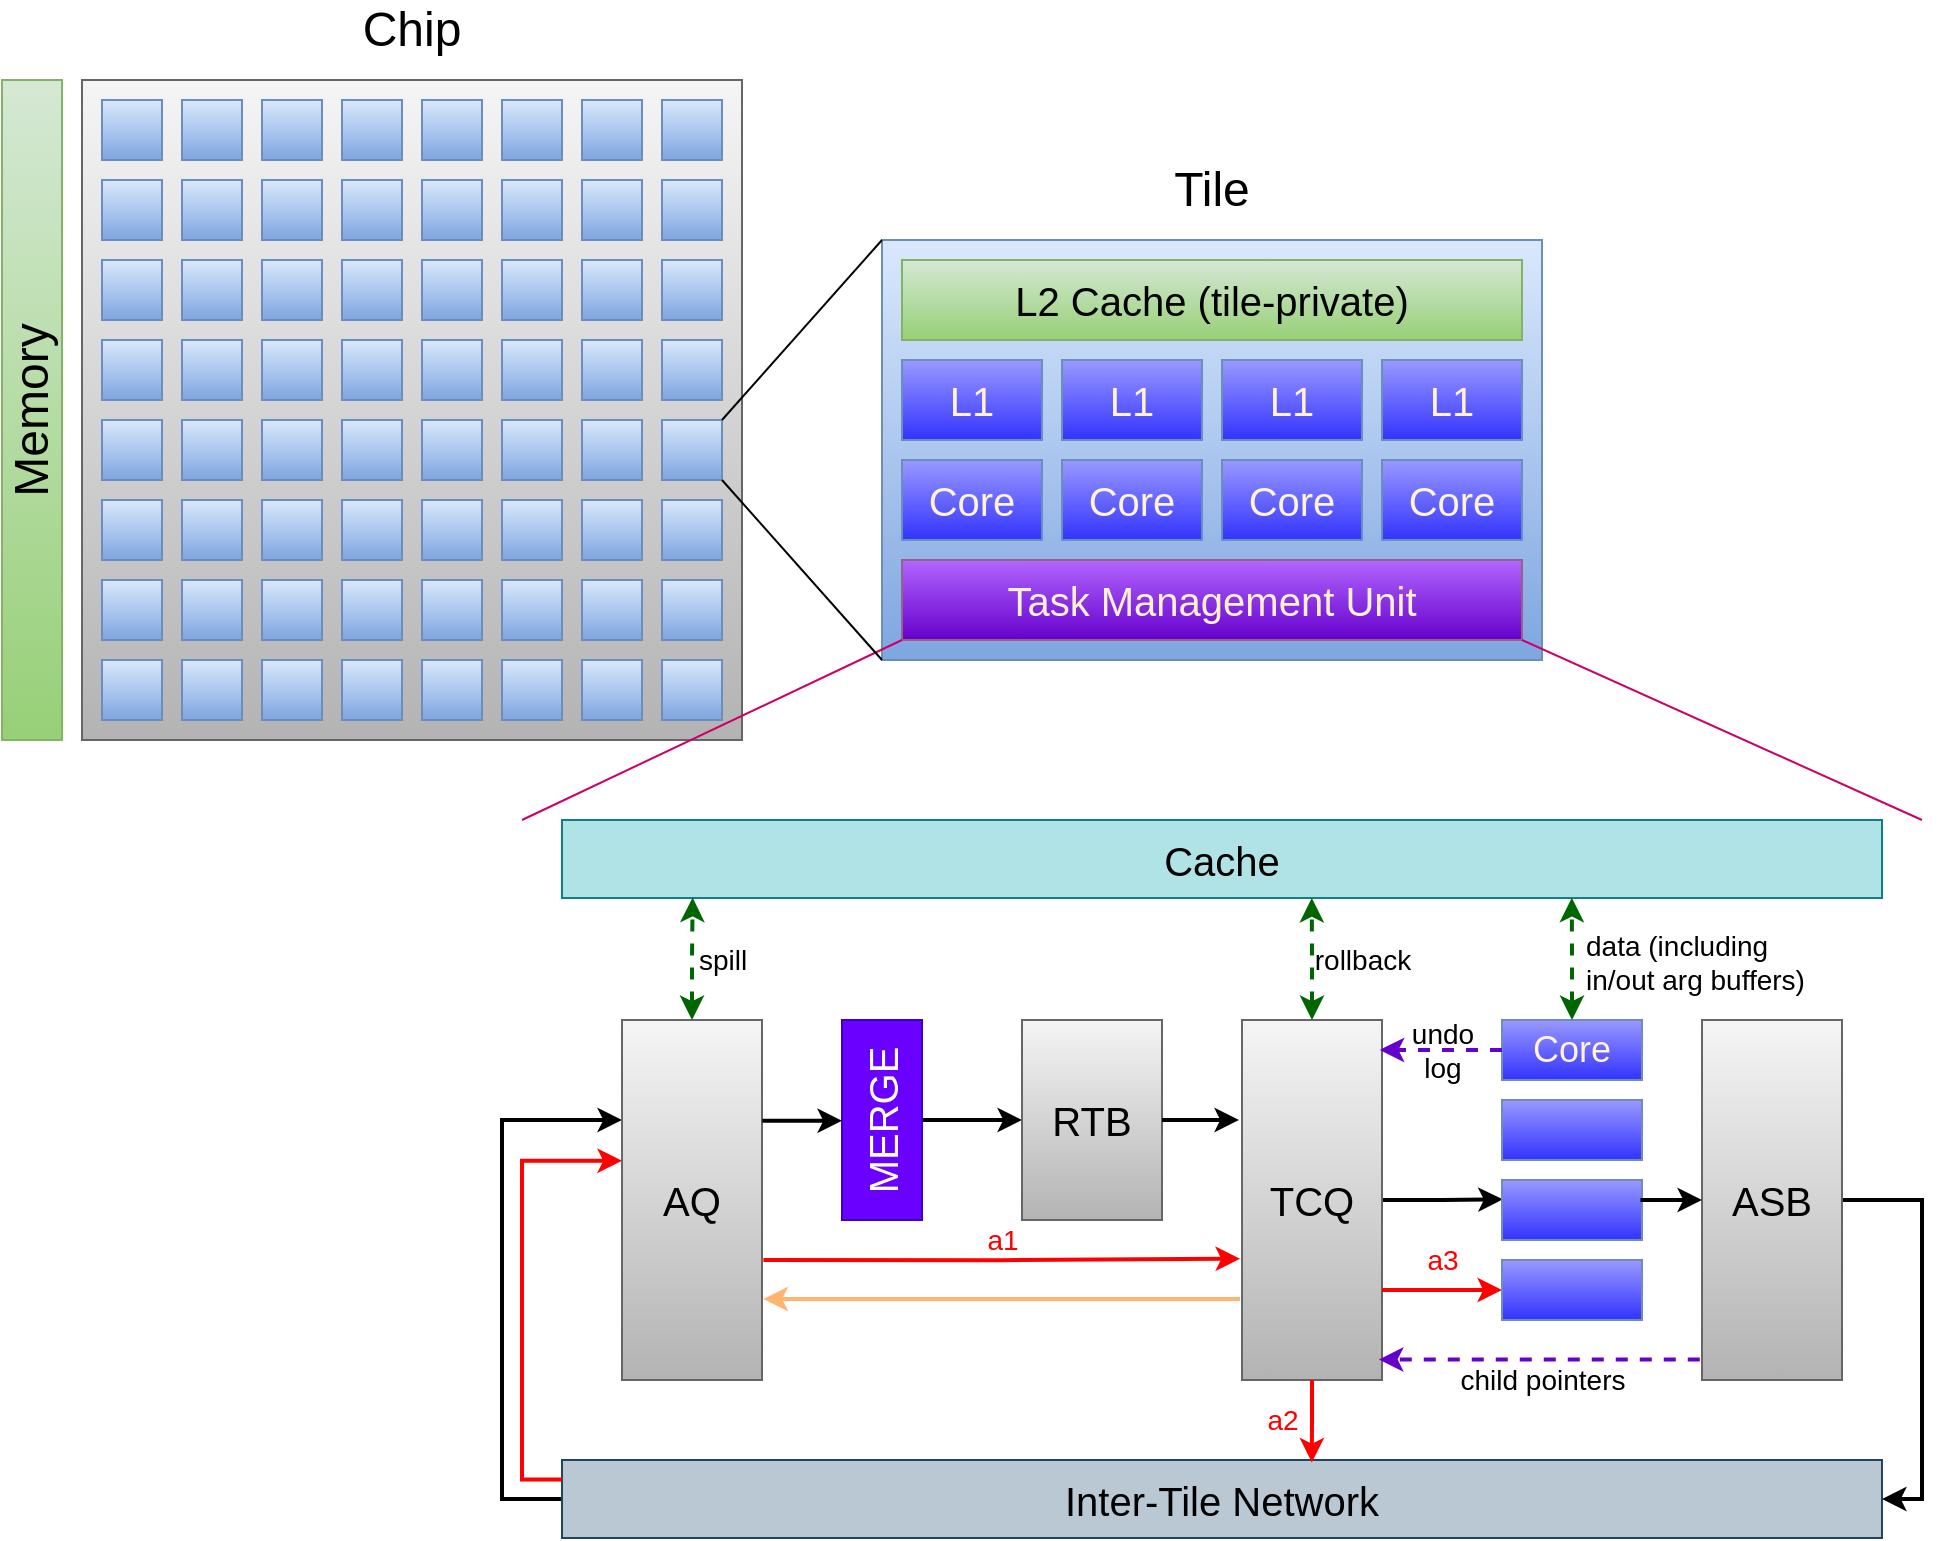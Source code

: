 <mxfile version="24.4.2" type="github">
  <diagram name="第 1 页" id="Oi9lxVLDmaP7N0kQnI4Y">
    <mxGraphModel dx="1687" dy="878" grid="1" gridSize="10" guides="1" tooltips="1" connect="1" arrows="1" fold="1" page="1" pageScale="1" pageWidth="1169" pageHeight="827" math="0" shadow="0">
      <root>
        <mxCell id="0" />
        <mxCell id="1" parent="0" />
        <mxCell id="IjY-W13LClzH-fU5Qxtz-118" value="" style="group" vertex="1" connectable="0" parent="1">
          <mxGeometry x="40" y="20" width="960" height="769" as="geometry" />
        </mxCell>
        <mxCell id="IjY-W13LClzH-fU5Qxtz-89" value="" style="group" vertex="1" connectable="0" parent="IjY-W13LClzH-fU5Qxtz-118">
          <mxGeometry x="250" y="410" width="710" height="359" as="geometry" />
        </mxCell>
        <mxCell id="IjY-W13LClzH-fU5Qxtz-90" value="&lt;span style=&quot;font-size: 20px;&quot;&gt;Cache&lt;/span&gt;" style="rounded=0;whiteSpace=wrap;html=1;fillColor=#b0e3e6;strokeColor=#0e8088;" vertex="1" parent="IjY-W13LClzH-fU5Qxtz-89">
          <mxGeometry x="30" width="660" height="39" as="geometry" />
        </mxCell>
        <mxCell id="IjY-W13LClzH-fU5Qxtz-91" style="edgeStyle=orthogonalEdgeStyle;rounded=0;orthogonalLoop=1;jettySize=auto;html=1;exitX=0;exitY=0.5;exitDx=0;exitDy=0;strokeWidth=2;entryX=0;entryY=0.278;entryDx=0;entryDy=0;entryPerimeter=0;" edge="1" parent="IjY-W13LClzH-fU5Qxtz-89" source="IjY-W13LClzH-fU5Qxtz-92" target="IjY-W13LClzH-fU5Qxtz-95">
          <mxGeometry relative="1" as="geometry">
            <mxPoint x="40" y="130" as="targetPoint" />
            <Array as="points">
              <mxPoint y="339" />
              <mxPoint y="150" />
            </Array>
          </mxGeometry>
        </mxCell>
        <mxCell id="IjY-W13LClzH-fU5Qxtz-92" value="&lt;span style=&quot;font-size: 20px;&quot;&gt;Inter-Tile Network&lt;/span&gt;" style="rounded=0;whiteSpace=wrap;html=1;fillColor=#bac8d3;strokeColor=#23445d;" vertex="1" parent="IjY-W13LClzH-fU5Qxtz-89">
          <mxGeometry x="30" y="320" width="660" height="39" as="geometry" />
        </mxCell>
        <mxCell id="IjY-W13LClzH-fU5Qxtz-93" style="edgeStyle=orthogonalEdgeStyle;rounded=0;orthogonalLoop=1;jettySize=auto;html=1;exitX=1;exitY=0.5;exitDx=0;exitDy=0;entryX=0;entryY=0.5;entryDx=0;entryDy=0;strokeWidth=2;" edge="1" parent="IjY-W13LClzH-fU5Qxtz-89" source="IjY-W13LClzH-fU5Qxtz-94" target="IjY-W13LClzH-fU5Qxtz-96">
          <mxGeometry relative="1" as="geometry" />
        </mxCell>
        <mxCell id="IjY-W13LClzH-fU5Qxtz-94" value="MERGE" style="rounded=0;whiteSpace=wrap;html=1;horizontal=0;fontSize=20;fillColor=#6a00ff;strokeColor=#3700CC;fontColor=#ffffff;" vertex="1" parent="IjY-W13LClzH-fU5Qxtz-89">
          <mxGeometry x="170" y="100" width="40" height="100" as="geometry" />
        </mxCell>
        <mxCell id="IjY-W13LClzH-fU5Qxtz-95" value="AQ" style="rounded=0;whiteSpace=wrap;html=1;horizontal=1;fontSize=20;fillColor=#f5f5f5;strokeColor=#666666;gradientColor=#b3b3b3;fontStyle=0" vertex="1" parent="IjY-W13LClzH-fU5Qxtz-89">
          <mxGeometry x="60" y="100" width="70" height="180" as="geometry" />
        </mxCell>
        <mxCell id="IjY-W13LClzH-fU5Qxtz-96" value="RTB" style="rounded=0;whiteSpace=wrap;html=1;horizontal=1;fontSize=20;fillColor=#f5f5f5;strokeColor=#666666;gradientColor=#b3b3b3;fontStyle=0" vertex="1" parent="IjY-W13LClzH-fU5Qxtz-89">
          <mxGeometry x="260" y="100" width="70" height="100" as="geometry" />
        </mxCell>
        <mxCell id="IjY-W13LClzH-fU5Qxtz-97" style="edgeStyle=orthogonalEdgeStyle;rounded=0;orthogonalLoop=1;jettySize=auto;html=1;exitX=1;exitY=0.5;exitDx=0;exitDy=0;entryX=0.005;entryY=0.322;entryDx=0;entryDy=0;entryPerimeter=0;strokeWidth=2;" edge="1" parent="IjY-W13LClzH-fU5Qxtz-89" source="IjY-W13LClzH-fU5Qxtz-98" target="IjY-W13LClzH-fU5Qxtz-103">
          <mxGeometry relative="1" as="geometry">
            <mxPoint x="490" y="190" as="targetPoint" />
          </mxGeometry>
        </mxCell>
        <mxCell id="IjY-W13LClzH-fU5Qxtz-98" value="TCQ" style="rounded=0;whiteSpace=wrap;html=1;horizontal=1;fontSize=20;fillColor=#f5f5f5;strokeColor=#666666;gradientColor=#b3b3b3;fontStyle=0" vertex="1" parent="IjY-W13LClzH-fU5Qxtz-89">
          <mxGeometry x="370" y="100" width="70" height="180" as="geometry" />
        </mxCell>
        <mxCell id="IjY-W13LClzH-fU5Qxtz-99" style="edgeStyle=orthogonalEdgeStyle;rounded=0;orthogonalLoop=1;jettySize=auto;html=1;exitX=1;exitY=0.5;exitDx=0;exitDy=0;entryX=1;entryY=0.5;entryDx=0;entryDy=0;strokeWidth=2;" edge="1" parent="IjY-W13LClzH-fU5Qxtz-89" source="IjY-W13LClzH-fU5Qxtz-100" target="IjY-W13LClzH-fU5Qxtz-92">
          <mxGeometry relative="1" as="geometry">
            <mxPoint x="720" y="350" as="targetPoint" />
            <Array as="points">
              <mxPoint x="710" y="190" />
              <mxPoint x="710" y="339" />
            </Array>
          </mxGeometry>
        </mxCell>
        <mxCell id="IjY-W13LClzH-fU5Qxtz-100" value="ASB" style="rounded=0;whiteSpace=wrap;html=1;horizontal=1;fontSize=20;fillColor=#f5f5f5;strokeColor=#666666;gradientColor=#b3b3b3;fontStyle=0" vertex="1" parent="IjY-W13LClzH-fU5Qxtz-89">
          <mxGeometry x="600" y="100" width="70" height="180" as="geometry" />
        </mxCell>
        <mxCell id="IjY-W13LClzH-fU5Qxtz-101" value="Core" style="rounded=0;whiteSpace=wrap;html=1;fillColor=#9999FF;gradientColor=#3333FF;strokeColor=#6c8ebf;fontSize=18;fontColor=#FFF2CC;" vertex="1" parent="IjY-W13LClzH-fU5Qxtz-89">
          <mxGeometry x="500" y="100" width="70" height="30" as="geometry" />
        </mxCell>
        <mxCell id="IjY-W13LClzH-fU5Qxtz-102" value="" style="rounded=0;whiteSpace=wrap;html=1;fillColor=#9999FF;gradientColor=#3333FF;strokeColor=#6c8ebf;fontSize=18;fontColor=#FFF2CC;" vertex="1" parent="IjY-W13LClzH-fU5Qxtz-89">
          <mxGeometry x="500" y="140" width="70" height="30" as="geometry" />
        </mxCell>
        <mxCell id="IjY-W13LClzH-fU5Qxtz-103" value="" style="rounded=0;whiteSpace=wrap;html=1;fillColor=#9999FF;gradientColor=#3333FF;strokeColor=#6c8ebf;fontSize=18;fontColor=#FFF2CC;" vertex="1" parent="IjY-W13LClzH-fU5Qxtz-89">
          <mxGeometry x="500" y="180" width="70" height="30" as="geometry" />
        </mxCell>
        <mxCell id="IjY-W13LClzH-fU5Qxtz-104" value="a3" style="edgeStyle=orthogonalEdgeStyle;rounded=0;orthogonalLoop=1;jettySize=auto;html=1;exitX=0;exitY=0.5;exitDx=0;exitDy=0;entryX=1;entryY=0.75;entryDx=0;entryDy=0;startArrow=classic;startFill=1;endArrow=none;endFill=0;strokeWidth=2;strokeColor=#FF0000;fontColor=#FF0000;fontSize=14;" edge="1" parent="IjY-W13LClzH-fU5Qxtz-89" source="IjY-W13LClzH-fU5Qxtz-105" target="IjY-W13LClzH-fU5Qxtz-98">
          <mxGeometry y="-15" relative="1" as="geometry">
            <mxPoint as="offset" />
          </mxGeometry>
        </mxCell>
        <mxCell id="IjY-W13LClzH-fU5Qxtz-105" value="" style="rounded=0;whiteSpace=wrap;html=1;fillColor=#9999FF;gradientColor=#3333FF;strokeColor=#6c8ebf;fontSize=18;fontColor=#FFF2CC;" vertex="1" parent="IjY-W13LClzH-fU5Qxtz-89">
          <mxGeometry x="500" y="220" width="70" height="30" as="geometry" />
        </mxCell>
        <mxCell id="IjY-W13LClzH-fU5Qxtz-106" value="a2" style="edgeStyle=orthogonalEdgeStyle;rounded=0;orthogonalLoop=1;jettySize=auto;html=1;exitX=0.5;exitY=1;exitDx=0;exitDy=0;entryX=0.568;entryY=0.031;entryDx=0;entryDy=0;entryPerimeter=0;strokeWidth=2;strokeColor=#FF0000;fontSize=14;fontColor=#FF0000;" edge="1" parent="IjY-W13LClzH-fU5Qxtz-89" source="IjY-W13LClzH-fU5Qxtz-98" target="IjY-W13LClzH-fU5Qxtz-92">
          <mxGeometry x="-0.027" y="-15" relative="1" as="geometry">
            <mxPoint as="offset" />
          </mxGeometry>
        </mxCell>
        <mxCell id="IjY-W13LClzH-fU5Qxtz-107" value="a1" style="edgeStyle=orthogonalEdgeStyle;rounded=0;orthogonalLoop=1;jettySize=auto;html=1;exitX=1.01;exitY=0.667;exitDx=0;exitDy=0;entryX=-0.014;entryY=0.663;entryDx=0;entryDy=0;entryPerimeter=0;exitPerimeter=0;strokeWidth=2;strokeColor=#FF0000;fontSize=14;fontColor=#FF0000;" edge="1" parent="IjY-W13LClzH-fU5Qxtz-89" source="IjY-W13LClzH-fU5Qxtz-95" target="IjY-W13LClzH-fU5Qxtz-98">
          <mxGeometry x="0.004" y="9" relative="1" as="geometry">
            <mxPoint as="offset" />
          </mxGeometry>
        </mxCell>
        <mxCell id="IjY-W13LClzH-fU5Qxtz-108" style="edgeStyle=orthogonalEdgeStyle;rounded=0;orthogonalLoop=1;jettySize=auto;html=1;exitX=-0.014;exitY=0.775;exitDx=0;exitDy=0;exitPerimeter=0;entryX=1.01;entryY=0.775;entryDx=0;entryDy=0;entryPerimeter=0;strokeWidth=2;strokeColor=#FFB570;" edge="1" parent="IjY-W13LClzH-fU5Qxtz-89" source="IjY-W13LClzH-fU5Qxtz-98" target="IjY-W13LClzH-fU5Qxtz-95">
          <mxGeometry relative="1" as="geometry">
            <mxPoint x="141" y="230" as="sourcePoint" />
            <mxPoint x="200" y="280" as="targetPoint" />
          </mxGeometry>
        </mxCell>
        <mxCell id="IjY-W13LClzH-fU5Qxtz-109" style="edgeStyle=orthogonalEdgeStyle;rounded=0;orthogonalLoop=1;jettySize=auto;html=1;exitX=1.002;exitY=0.28;exitDx=0;exitDy=0;strokeWidth=2;exitPerimeter=0;entryX=0;entryY=0.5;entryDx=0;entryDy=0;" edge="1" parent="IjY-W13LClzH-fU5Qxtz-89" source="IjY-W13LClzH-fU5Qxtz-95" target="IjY-W13LClzH-fU5Qxtz-94">
          <mxGeometry relative="1" as="geometry">
            <mxPoint x="170" y="145" as="targetPoint" />
          </mxGeometry>
        </mxCell>
        <mxCell id="IjY-W13LClzH-fU5Qxtz-110" style="edgeStyle=orthogonalEdgeStyle;rounded=0;orthogonalLoop=1;jettySize=auto;html=1;exitX=1;exitY=0.5;exitDx=0;exitDy=0;entryX=-0.022;entryY=0.274;entryDx=0;entryDy=0;entryPerimeter=0;strokeWidth=2;" edge="1" parent="IjY-W13LClzH-fU5Qxtz-89" source="IjY-W13LClzH-fU5Qxtz-96" target="IjY-W13LClzH-fU5Qxtz-98">
          <mxGeometry relative="1" as="geometry" />
        </mxCell>
        <mxCell id="IjY-W13LClzH-fU5Qxtz-111" style="edgeStyle=orthogonalEdgeStyle;rounded=0;orthogonalLoop=1;jettySize=auto;html=1;exitX=0;exitY=0.5;exitDx=0;exitDy=0;entryX=0.989;entryY=0.341;entryDx=0;entryDy=0;entryPerimeter=0;startArrow=classic;startFill=1;endArrow=none;endFill=0;strokeWidth=2;" edge="1" parent="IjY-W13LClzH-fU5Qxtz-89" source="IjY-W13LClzH-fU5Qxtz-100" target="IjY-W13LClzH-fU5Qxtz-103">
          <mxGeometry relative="1" as="geometry" />
        </mxCell>
        <mxCell id="IjY-W13LClzH-fU5Qxtz-112" value="undo&lt;div style=&quot;font-size: 14px;&quot;&gt;log&lt;/div&gt;" style="edgeStyle=orthogonalEdgeStyle;rounded=0;orthogonalLoop=1;jettySize=auto;html=1;exitX=0;exitY=0.5;exitDx=0;exitDy=0;entryX=0.984;entryY=0.083;entryDx=0;entryDy=0;entryPerimeter=0;strokeWidth=2;strokeColor=#6600CC;dashed=1;labelBackgroundColor=none;fontSize=14;" edge="1" parent="IjY-W13LClzH-fU5Qxtz-89" source="IjY-W13LClzH-fU5Qxtz-101" target="IjY-W13LClzH-fU5Qxtz-98">
          <mxGeometry x="-0.021" relative="1" as="geometry">
            <mxPoint as="offset" />
          </mxGeometry>
        </mxCell>
        <mxCell id="IjY-W13LClzH-fU5Qxtz-113" value="child pointers" style="edgeStyle=orthogonalEdgeStyle;rounded=0;orthogonalLoop=1;jettySize=auto;html=1;exitX=-0.016;exitY=0.943;exitDx=0;exitDy=0;strokeWidth=2;strokeColor=#6600CC;dashed=1;exitPerimeter=0;entryX=0.978;entryY=0.943;entryDx=0;entryDy=0;entryPerimeter=0;fontSize=14;" edge="1" parent="IjY-W13LClzH-fU5Qxtz-89" source="IjY-W13LClzH-fU5Qxtz-100" target="IjY-W13LClzH-fU5Qxtz-98">
          <mxGeometry x="-0.017" y="10" relative="1" as="geometry">
            <mxPoint x="510" y="125" as="sourcePoint" />
            <mxPoint x="440" y="270" as="targetPoint" />
            <mxPoint as="offset" />
          </mxGeometry>
        </mxCell>
        <mxCell id="IjY-W13LClzH-fU5Qxtz-114" value="data (including&lt;div style=&quot;font-size: 14px;&quot;&gt;in/out arg buffers)&lt;/div&gt;" style="edgeStyle=orthogonalEdgeStyle;rounded=0;orthogonalLoop=1;jettySize=auto;html=1;exitX=0.5;exitY=0;exitDx=0;exitDy=0;entryX=0.765;entryY=0.997;entryDx=0;entryDy=0;entryPerimeter=0;startArrow=classic;startFill=1;strokeWidth=2;dashed=1;strokeColor=#006600;align=left;fontSize=14;" edge="1" parent="IjY-W13LClzH-fU5Qxtz-89" source="IjY-W13LClzH-fU5Qxtz-101" target="IjY-W13LClzH-fU5Qxtz-90">
          <mxGeometry x="-0.028" y="-5" relative="1" as="geometry">
            <Array as="points">
              <mxPoint x="535" y="70" />
              <mxPoint x="535" y="70" />
            </Array>
            <mxPoint as="offset" />
          </mxGeometry>
        </mxCell>
        <mxCell id="IjY-W13LClzH-fU5Qxtz-115" style="edgeStyle=orthogonalEdgeStyle;rounded=0;orthogonalLoop=1;jettySize=auto;html=1;exitX=0;exitY=0.25;exitDx=0;exitDy=0;strokeWidth=2;entryX=0;entryY=0.391;entryDx=0;entryDy=0;entryPerimeter=0;strokeColor=#FF0000;" edge="1" parent="IjY-W13LClzH-fU5Qxtz-89" source="IjY-W13LClzH-fU5Qxtz-92" target="IjY-W13LClzH-fU5Qxtz-95">
          <mxGeometry relative="1" as="geometry">
            <mxPoint x="40" y="350" as="sourcePoint" />
            <mxPoint x="70" y="140" as="targetPoint" />
          </mxGeometry>
        </mxCell>
        <mxCell id="IjY-W13LClzH-fU5Qxtz-116" value="spill" style="edgeStyle=orthogonalEdgeStyle;rounded=0;orthogonalLoop=1;jettySize=auto;html=1;exitX=0.5;exitY=0;exitDx=0;exitDy=0;entryX=0.099;entryY=0.995;entryDx=0;entryDy=0;entryPerimeter=0;startArrow=classic;startFill=1;strokeWidth=2;dashed=1;strokeColor=#006600;fontSize=14;" edge="1" parent="IjY-W13LClzH-fU5Qxtz-89" source="IjY-W13LClzH-fU5Qxtz-95" target="IjY-W13LClzH-fU5Qxtz-90">
          <mxGeometry x="0.002" y="-15" relative="1" as="geometry">
            <mxPoint y="1" as="offset" />
          </mxGeometry>
        </mxCell>
        <mxCell id="IjY-W13LClzH-fU5Qxtz-117" value="rollback" style="edgeStyle=orthogonalEdgeStyle;rounded=0;orthogonalLoop=1;jettySize=auto;html=1;exitX=0.5;exitY=0;exitDx=0;exitDy=0;entryX=0.568;entryY=1;entryDx=0;entryDy=0;entryPerimeter=0;startArrow=classic;startFill=1;strokeWidth=2;dashed=1;strokeColor=#006600;fontSize=14;" edge="1" parent="IjY-W13LClzH-fU5Qxtz-89" source="IjY-W13LClzH-fU5Qxtz-98" target="IjY-W13LClzH-fU5Qxtz-90">
          <mxGeometry x="-0.016" y="-25" relative="1" as="geometry">
            <Array as="points">
              <mxPoint x="405" y="70" />
              <mxPoint x="405" y="70" />
            </Array>
            <mxPoint as="offset" />
          </mxGeometry>
        </mxCell>
        <mxCell id="IjY-W13LClzH-fU5Qxtz-6" value="" style="group" vertex="1" connectable="0" parent="IjY-W13LClzH-fU5Qxtz-118">
          <mxGeometry width="370" height="370" as="geometry" />
        </mxCell>
        <mxCell id="IjY-W13LClzH-fU5Qxtz-7" value="" style="rounded=0;whiteSpace=wrap;html=1;fillColor=#f5f5f5;strokeColor=#666666;gradientColor=#b3b3b3;" vertex="1" parent="IjY-W13LClzH-fU5Qxtz-6">
          <mxGeometry x="40" y="40" width="330" height="330" as="geometry" />
        </mxCell>
        <mxCell id="IjY-W13LClzH-fU5Qxtz-8" value="" style="rounded=0;whiteSpace=wrap;html=1;fillColor=#dae8fc;gradientColor=#7ea6e0;strokeColor=#6c8ebf;" vertex="1" parent="IjY-W13LClzH-fU5Qxtz-6">
          <mxGeometry x="50" y="50" width="30" height="30" as="geometry" />
        </mxCell>
        <mxCell id="IjY-W13LClzH-fU5Qxtz-9" value="" style="rounded=0;whiteSpace=wrap;html=1;fillColor=#dae8fc;gradientColor=#7ea6e0;strokeColor=#6c8ebf;" vertex="1" parent="IjY-W13LClzH-fU5Qxtz-6">
          <mxGeometry x="90" y="50" width="30" height="30" as="geometry" />
        </mxCell>
        <mxCell id="IjY-W13LClzH-fU5Qxtz-10" value="" style="rounded=0;whiteSpace=wrap;html=1;fillColor=#dae8fc;gradientColor=#7ea6e0;strokeColor=#6c8ebf;" vertex="1" parent="IjY-W13LClzH-fU5Qxtz-6">
          <mxGeometry x="130" y="50" width="30" height="30" as="geometry" />
        </mxCell>
        <mxCell id="IjY-W13LClzH-fU5Qxtz-11" value="" style="rounded=0;whiteSpace=wrap;html=1;fillColor=#dae8fc;gradientColor=#7ea6e0;strokeColor=#6c8ebf;" vertex="1" parent="IjY-W13LClzH-fU5Qxtz-6">
          <mxGeometry x="170" y="50" width="30" height="30" as="geometry" />
        </mxCell>
        <mxCell id="IjY-W13LClzH-fU5Qxtz-12" value="" style="rounded=0;whiteSpace=wrap;html=1;fillColor=#dae8fc;gradientColor=#7ea6e0;strokeColor=#6c8ebf;" vertex="1" parent="IjY-W13LClzH-fU5Qxtz-6">
          <mxGeometry x="210" y="50" width="30" height="30" as="geometry" />
        </mxCell>
        <mxCell id="IjY-W13LClzH-fU5Qxtz-13" value="" style="rounded=0;whiteSpace=wrap;html=1;fillColor=#dae8fc;gradientColor=#7ea6e0;strokeColor=#6c8ebf;" vertex="1" parent="IjY-W13LClzH-fU5Qxtz-6">
          <mxGeometry x="250" y="50" width="30" height="30" as="geometry" />
        </mxCell>
        <mxCell id="IjY-W13LClzH-fU5Qxtz-14" value="" style="rounded=0;whiteSpace=wrap;html=1;fillColor=#dae8fc;gradientColor=#7ea6e0;strokeColor=#6c8ebf;" vertex="1" parent="IjY-W13LClzH-fU5Qxtz-6">
          <mxGeometry x="290" y="50" width="30" height="30" as="geometry" />
        </mxCell>
        <mxCell id="IjY-W13LClzH-fU5Qxtz-15" value="" style="rounded=0;whiteSpace=wrap;html=1;fillColor=#dae8fc;gradientColor=#7ea6e0;strokeColor=#6c8ebf;" vertex="1" parent="IjY-W13LClzH-fU5Qxtz-6">
          <mxGeometry x="330" y="50" width="30" height="30" as="geometry" />
        </mxCell>
        <mxCell id="IjY-W13LClzH-fU5Qxtz-16" value="" style="rounded=0;whiteSpace=wrap;html=1;fillColor=#dae8fc;gradientColor=#7ea6e0;strokeColor=#6c8ebf;" vertex="1" parent="IjY-W13LClzH-fU5Qxtz-6">
          <mxGeometry x="50" y="90" width="30" height="30" as="geometry" />
        </mxCell>
        <mxCell id="IjY-W13LClzH-fU5Qxtz-17" value="" style="rounded=0;whiteSpace=wrap;html=1;fillColor=#dae8fc;gradientColor=#7ea6e0;strokeColor=#6c8ebf;" vertex="1" parent="IjY-W13LClzH-fU5Qxtz-6">
          <mxGeometry x="90" y="90" width="30" height="30" as="geometry" />
        </mxCell>
        <mxCell id="IjY-W13LClzH-fU5Qxtz-18" value="" style="rounded=0;whiteSpace=wrap;html=1;fillColor=#dae8fc;gradientColor=#7ea6e0;strokeColor=#6c8ebf;" vertex="1" parent="IjY-W13LClzH-fU5Qxtz-6">
          <mxGeometry x="130" y="90" width="30" height="30" as="geometry" />
        </mxCell>
        <mxCell id="IjY-W13LClzH-fU5Qxtz-19" value="" style="rounded=0;whiteSpace=wrap;html=1;fillColor=#dae8fc;gradientColor=#7ea6e0;strokeColor=#6c8ebf;" vertex="1" parent="IjY-W13LClzH-fU5Qxtz-6">
          <mxGeometry x="170" y="90" width="30" height="30" as="geometry" />
        </mxCell>
        <mxCell id="IjY-W13LClzH-fU5Qxtz-20" value="" style="rounded=0;whiteSpace=wrap;html=1;fillColor=#dae8fc;gradientColor=#7ea6e0;strokeColor=#6c8ebf;" vertex="1" parent="IjY-W13LClzH-fU5Qxtz-6">
          <mxGeometry x="210" y="90" width="30" height="30" as="geometry" />
        </mxCell>
        <mxCell id="IjY-W13LClzH-fU5Qxtz-21" value="" style="rounded=0;whiteSpace=wrap;html=1;fillColor=#dae8fc;gradientColor=#7ea6e0;strokeColor=#6c8ebf;" vertex="1" parent="IjY-W13LClzH-fU5Qxtz-6">
          <mxGeometry x="250" y="90" width="30" height="30" as="geometry" />
        </mxCell>
        <mxCell id="IjY-W13LClzH-fU5Qxtz-22" value="" style="rounded=0;whiteSpace=wrap;html=1;fillColor=#dae8fc;gradientColor=#7ea6e0;strokeColor=#6c8ebf;" vertex="1" parent="IjY-W13LClzH-fU5Qxtz-6">
          <mxGeometry x="290" y="90" width="30" height="30" as="geometry" />
        </mxCell>
        <mxCell id="IjY-W13LClzH-fU5Qxtz-23" value="" style="rounded=0;whiteSpace=wrap;html=1;fillColor=#dae8fc;gradientColor=#7ea6e0;strokeColor=#6c8ebf;" vertex="1" parent="IjY-W13LClzH-fU5Qxtz-6">
          <mxGeometry x="330" y="90" width="30" height="30" as="geometry" />
        </mxCell>
        <mxCell id="IjY-W13LClzH-fU5Qxtz-24" value="" style="rounded=0;whiteSpace=wrap;html=1;fillColor=#dae8fc;gradientColor=#7ea6e0;strokeColor=#6c8ebf;" vertex="1" parent="IjY-W13LClzH-fU5Qxtz-6">
          <mxGeometry x="50" y="130" width="30" height="30" as="geometry" />
        </mxCell>
        <mxCell id="IjY-W13LClzH-fU5Qxtz-25" value="" style="rounded=0;whiteSpace=wrap;html=1;fillColor=#dae8fc;gradientColor=#7ea6e0;strokeColor=#6c8ebf;" vertex="1" parent="IjY-W13LClzH-fU5Qxtz-6">
          <mxGeometry x="90" y="130" width="30" height="30" as="geometry" />
        </mxCell>
        <mxCell id="IjY-W13LClzH-fU5Qxtz-26" value="" style="rounded=0;whiteSpace=wrap;html=1;fillColor=#dae8fc;gradientColor=#7ea6e0;strokeColor=#6c8ebf;" vertex="1" parent="IjY-W13LClzH-fU5Qxtz-6">
          <mxGeometry x="130" y="130" width="30" height="30" as="geometry" />
        </mxCell>
        <mxCell id="IjY-W13LClzH-fU5Qxtz-27" value="" style="rounded=0;whiteSpace=wrap;html=1;fillColor=#dae8fc;gradientColor=#7ea6e0;strokeColor=#6c8ebf;" vertex="1" parent="IjY-W13LClzH-fU5Qxtz-6">
          <mxGeometry x="170" y="130" width="30" height="30" as="geometry" />
        </mxCell>
        <mxCell id="IjY-W13LClzH-fU5Qxtz-28" value="" style="rounded=0;whiteSpace=wrap;html=1;fillColor=#dae8fc;gradientColor=#7ea6e0;strokeColor=#6c8ebf;" vertex="1" parent="IjY-W13LClzH-fU5Qxtz-6">
          <mxGeometry x="210" y="130" width="30" height="30" as="geometry" />
        </mxCell>
        <mxCell id="IjY-W13LClzH-fU5Qxtz-29" value="" style="rounded=0;whiteSpace=wrap;html=1;fillColor=#dae8fc;gradientColor=#7ea6e0;strokeColor=#6c8ebf;" vertex="1" parent="IjY-W13LClzH-fU5Qxtz-6">
          <mxGeometry x="250" y="130" width="30" height="30" as="geometry" />
        </mxCell>
        <mxCell id="IjY-W13LClzH-fU5Qxtz-30" value="" style="rounded=0;whiteSpace=wrap;html=1;fillColor=#dae8fc;gradientColor=#7ea6e0;strokeColor=#6c8ebf;" vertex="1" parent="IjY-W13LClzH-fU5Qxtz-6">
          <mxGeometry x="290" y="130" width="30" height="30" as="geometry" />
        </mxCell>
        <mxCell id="IjY-W13LClzH-fU5Qxtz-31" value="" style="rounded=0;whiteSpace=wrap;html=1;fillColor=#dae8fc;gradientColor=#7ea6e0;strokeColor=#6c8ebf;" vertex="1" parent="IjY-W13LClzH-fU5Qxtz-6">
          <mxGeometry x="330" y="130" width="30" height="30" as="geometry" />
        </mxCell>
        <mxCell id="IjY-W13LClzH-fU5Qxtz-32" value="" style="rounded=0;whiteSpace=wrap;html=1;fillColor=#dae8fc;gradientColor=#7ea6e0;strokeColor=#6c8ebf;" vertex="1" parent="IjY-W13LClzH-fU5Qxtz-6">
          <mxGeometry x="50" y="170" width="30" height="30" as="geometry" />
        </mxCell>
        <mxCell id="IjY-W13LClzH-fU5Qxtz-33" value="" style="rounded=0;whiteSpace=wrap;html=1;fillColor=#dae8fc;gradientColor=#7ea6e0;strokeColor=#6c8ebf;" vertex="1" parent="IjY-W13LClzH-fU5Qxtz-6">
          <mxGeometry x="90" y="170" width="30" height="30" as="geometry" />
        </mxCell>
        <mxCell id="IjY-W13LClzH-fU5Qxtz-34" value="" style="rounded=0;whiteSpace=wrap;html=1;fillColor=#dae8fc;gradientColor=#7ea6e0;strokeColor=#6c8ebf;" vertex="1" parent="IjY-W13LClzH-fU5Qxtz-6">
          <mxGeometry x="130" y="170" width="30" height="30" as="geometry" />
        </mxCell>
        <mxCell id="IjY-W13LClzH-fU5Qxtz-35" value="" style="rounded=0;whiteSpace=wrap;html=1;fillColor=#dae8fc;gradientColor=#7ea6e0;strokeColor=#6c8ebf;" vertex="1" parent="IjY-W13LClzH-fU5Qxtz-6">
          <mxGeometry x="170" y="170" width="30" height="30" as="geometry" />
        </mxCell>
        <mxCell id="IjY-W13LClzH-fU5Qxtz-36" value="" style="rounded=0;whiteSpace=wrap;html=1;fillColor=#dae8fc;gradientColor=#7ea6e0;strokeColor=#6c8ebf;" vertex="1" parent="IjY-W13LClzH-fU5Qxtz-6">
          <mxGeometry x="210" y="170" width="30" height="30" as="geometry" />
        </mxCell>
        <mxCell id="IjY-W13LClzH-fU5Qxtz-37" value="" style="rounded=0;whiteSpace=wrap;html=1;fillColor=#dae8fc;gradientColor=#7ea6e0;strokeColor=#6c8ebf;" vertex="1" parent="IjY-W13LClzH-fU5Qxtz-6">
          <mxGeometry x="250" y="170" width="30" height="30" as="geometry" />
        </mxCell>
        <mxCell id="IjY-W13LClzH-fU5Qxtz-38" value="" style="rounded=0;whiteSpace=wrap;html=1;fillColor=#dae8fc;gradientColor=#7ea6e0;strokeColor=#6c8ebf;" vertex="1" parent="IjY-W13LClzH-fU5Qxtz-6">
          <mxGeometry x="290" y="170" width="30" height="30" as="geometry" />
        </mxCell>
        <mxCell id="IjY-W13LClzH-fU5Qxtz-39" value="" style="rounded=0;whiteSpace=wrap;html=1;fillColor=#dae8fc;gradientColor=#7ea6e0;strokeColor=#6c8ebf;" vertex="1" parent="IjY-W13LClzH-fU5Qxtz-6">
          <mxGeometry x="330" y="170" width="30" height="30" as="geometry" />
        </mxCell>
        <mxCell id="IjY-W13LClzH-fU5Qxtz-40" value="" style="rounded=0;whiteSpace=wrap;html=1;fillColor=#dae8fc;gradientColor=#7ea6e0;strokeColor=#6c8ebf;" vertex="1" parent="IjY-W13LClzH-fU5Qxtz-6">
          <mxGeometry x="50" y="210" width="30" height="30" as="geometry" />
        </mxCell>
        <mxCell id="IjY-W13LClzH-fU5Qxtz-41" value="" style="rounded=0;whiteSpace=wrap;html=1;fillColor=#dae8fc;gradientColor=#7ea6e0;strokeColor=#6c8ebf;" vertex="1" parent="IjY-W13LClzH-fU5Qxtz-6">
          <mxGeometry x="90" y="210" width="30" height="30" as="geometry" />
        </mxCell>
        <mxCell id="IjY-W13LClzH-fU5Qxtz-42" value="" style="rounded=0;whiteSpace=wrap;html=1;fillColor=#dae8fc;gradientColor=#7ea6e0;strokeColor=#6c8ebf;" vertex="1" parent="IjY-W13LClzH-fU5Qxtz-6">
          <mxGeometry x="130" y="210" width="30" height="30" as="geometry" />
        </mxCell>
        <mxCell id="IjY-W13LClzH-fU5Qxtz-43" value="" style="rounded=0;whiteSpace=wrap;html=1;fillColor=#dae8fc;gradientColor=#7ea6e0;strokeColor=#6c8ebf;" vertex="1" parent="IjY-W13LClzH-fU5Qxtz-6">
          <mxGeometry x="170" y="210" width="30" height="30" as="geometry" />
        </mxCell>
        <mxCell id="IjY-W13LClzH-fU5Qxtz-44" value="" style="rounded=0;whiteSpace=wrap;html=1;fillColor=#dae8fc;gradientColor=#7ea6e0;strokeColor=#6c8ebf;" vertex="1" parent="IjY-W13LClzH-fU5Qxtz-6">
          <mxGeometry x="210" y="210" width="30" height="30" as="geometry" />
        </mxCell>
        <mxCell id="IjY-W13LClzH-fU5Qxtz-45" value="" style="rounded=0;whiteSpace=wrap;html=1;fillColor=#dae8fc;gradientColor=#7ea6e0;strokeColor=#6c8ebf;" vertex="1" parent="IjY-W13LClzH-fU5Qxtz-6">
          <mxGeometry x="250" y="210" width="30" height="30" as="geometry" />
        </mxCell>
        <mxCell id="IjY-W13LClzH-fU5Qxtz-46" value="" style="rounded=0;whiteSpace=wrap;html=1;fillColor=#dae8fc;gradientColor=#7ea6e0;strokeColor=#6c8ebf;" vertex="1" parent="IjY-W13LClzH-fU5Qxtz-6">
          <mxGeometry x="290" y="210" width="30" height="30" as="geometry" />
        </mxCell>
        <mxCell id="IjY-W13LClzH-fU5Qxtz-47" value="" style="rounded=0;whiteSpace=wrap;html=1;fillColor=#dae8fc;gradientColor=#7ea6e0;strokeColor=#6c8ebf;" vertex="1" parent="IjY-W13LClzH-fU5Qxtz-6">
          <mxGeometry x="330" y="210" width="30" height="30" as="geometry" />
        </mxCell>
        <mxCell id="IjY-W13LClzH-fU5Qxtz-48" value="" style="rounded=0;whiteSpace=wrap;html=1;fillColor=#dae8fc;gradientColor=#7ea6e0;strokeColor=#6c8ebf;" vertex="1" parent="IjY-W13LClzH-fU5Qxtz-6">
          <mxGeometry x="50" y="250" width="30" height="30" as="geometry" />
        </mxCell>
        <mxCell id="IjY-W13LClzH-fU5Qxtz-49" value="" style="rounded=0;whiteSpace=wrap;html=1;fillColor=#dae8fc;gradientColor=#7ea6e0;strokeColor=#6c8ebf;" vertex="1" parent="IjY-W13LClzH-fU5Qxtz-6">
          <mxGeometry x="90" y="250" width="30" height="30" as="geometry" />
        </mxCell>
        <mxCell id="IjY-W13LClzH-fU5Qxtz-50" value="" style="rounded=0;whiteSpace=wrap;html=1;fillColor=#dae8fc;gradientColor=#7ea6e0;strokeColor=#6c8ebf;" vertex="1" parent="IjY-W13LClzH-fU5Qxtz-6">
          <mxGeometry x="130" y="250" width="30" height="30" as="geometry" />
        </mxCell>
        <mxCell id="IjY-W13LClzH-fU5Qxtz-51" value="" style="rounded=0;whiteSpace=wrap;html=1;fillColor=#dae8fc;gradientColor=#7ea6e0;strokeColor=#6c8ebf;" vertex="1" parent="IjY-W13LClzH-fU5Qxtz-6">
          <mxGeometry x="170" y="250" width="30" height="30" as="geometry" />
        </mxCell>
        <mxCell id="IjY-W13LClzH-fU5Qxtz-52" value="" style="rounded=0;whiteSpace=wrap;html=1;fillColor=#dae8fc;gradientColor=#7ea6e0;strokeColor=#6c8ebf;" vertex="1" parent="IjY-W13LClzH-fU5Qxtz-6">
          <mxGeometry x="210" y="250" width="30" height="30" as="geometry" />
        </mxCell>
        <mxCell id="IjY-W13LClzH-fU5Qxtz-53" value="" style="rounded=0;whiteSpace=wrap;html=1;fillColor=#dae8fc;gradientColor=#7ea6e0;strokeColor=#6c8ebf;" vertex="1" parent="IjY-W13LClzH-fU5Qxtz-6">
          <mxGeometry x="250" y="250" width="30" height="30" as="geometry" />
        </mxCell>
        <mxCell id="IjY-W13LClzH-fU5Qxtz-54" value="" style="rounded=0;whiteSpace=wrap;html=1;fillColor=#dae8fc;gradientColor=#7ea6e0;strokeColor=#6c8ebf;" vertex="1" parent="IjY-W13LClzH-fU5Qxtz-6">
          <mxGeometry x="290" y="250" width="30" height="30" as="geometry" />
        </mxCell>
        <mxCell id="IjY-W13LClzH-fU5Qxtz-55" value="" style="rounded=0;whiteSpace=wrap;html=1;fillColor=#dae8fc;gradientColor=#7ea6e0;strokeColor=#6c8ebf;" vertex="1" parent="IjY-W13LClzH-fU5Qxtz-6">
          <mxGeometry x="330" y="250" width="30" height="30" as="geometry" />
        </mxCell>
        <mxCell id="IjY-W13LClzH-fU5Qxtz-56" value="" style="rounded=0;whiteSpace=wrap;html=1;fillColor=#dae8fc;gradientColor=#7ea6e0;strokeColor=#6c8ebf;" vertex="1" parent="IjY-W13LClzH-fU5Qxtz-6">
          <mxGeometry x="50" y="290" width="30" height="30" as="geometry" />
        </mxCell>
        <mxCell id="IjY-W13LClzH-fU5Qxtz-57" value="" style="rounded=0;whiteSpace=wrap;html=1;fillColor=#dae8fc;gradientColor=#7ea6e0;strokeColor=#6c8ebf;" vertex="1" parent="IjY-W13LClzH-fU5Qxtz-6">
          <mxGeometry x="90" y="290" width="30" height="30" as="geometry" />
        </mxCell>
        <mxCell id="IjY-W13LClzH-fU5Qxtz-58" value="" style="rounded=0;whiteSpace=wrap;html=1;fillColor=#dae8fc;gradientColor=#7ea6e0;strokeColor=#6c8ebf;" vertex="1" parent="IjY-W13LClzH-fU5Qxtz-6">
          <mxGeometry x="130" y="290" width="30" height="30" as="geometry" />
        </mxCell>
        <mxCell id="IjY-W13LClzH-fU5Qxtz-59" value="" style="rounded=0;whiteSpace=wrap;html=1;fillColor=#dae8fc;gradientColor=#7ea6e0;strokeColor=#6c8ebf;" vertex="1" parent="IjY-W13LClzH-fU5Qxtz-6">
          <mxGeometry x="170" y="290" width="30" height="30" as="geometry" />
        </mxCell>
        <mxCell id="IjY-W13LClzH-fU5Qxtz-60" value="" style="rounded=0;whiteSpace=wrap;html=1;fillColor=#dae8fc;gradientColor=#7ea6e0;strokeColor=#6c8ebf;" vertex="1" parent="IjY-W13LClzH-fU5Qxtz-6">
          <mxGeometry x="210" y="290" width="30" height="30" as="geometry" />
        </mxCell>
        <mxCell id="IjY-W13LClzH-fU5Qxtz-61" value="" style="rounded=0;whiteSpace=wrap;html=1;fillColor=#dae8fc;gradientColor=#7ea6e0;strokeColor=#6c8ebf;" vertex="1" parent="IjY-W13LClzH-fU5Qxtz-6">
          <mxGeometry x="250" y="290" width="30" height="30" as="geometry" />
        </mxCell>
        <mxCell id="IjY-W13LClzH-fU5Qxtz-62" value="" style="rounded=0;whiteSpace=wrap;html=1;fillColor=#dae8fc;gradientColor=#7ea6e0;strokeColor=#6c8ebf;" vertex="1" parent="IjY-W13LClzH-fU5Qxtz-6">
          <mxGeometry x="290" y="290" width="30" height="30" as="geometry" />
        </mxCell>
        <mxCell id="IjY-W13LClzH-fU5Qxtz-63" value="" style="rounded=0;whiteSpace=wrap;html=1;fillColor=#dae8fc;gradientColor=#7ea6e0;strokeColor=#6c8ebf;" vertex="1" parent="IjY-W13LClzH-fU5Qxtz-6">
          <mxGeometry x="330" y="290" width="30" height="30" as="geometry" />
        </mxCell>
        <mxCell id="IjY-W13LClzH-fU5Qxtz-64" value="" style="rounded=0;whiteSpace=wrap;html=1;fillColor=#dae8fc;gradientColor=#7ea6e0;strokeColor=#6c8ebf;" vertex="1" parent="IjY-W13LClzH-fU5Qxtz-6">
          <mxGeometry x="50" y="330" width="30" height="30" as="geometry" />
        </mxCell>
        <mxCell id="IjY-W13LClzH-fU5Qxtz-65" value="" style="rounded=0;whiteSpace=wrap;html=1;fillColor=#dae8fc;gradientColor=#7ea6e0;strokeColor=#6c8ebf;" vertex="1" parent="IjY-W13LClzH-fU5Qxtz-6">
          <mxGeometry x="90" y="330" width="30" height="30" as="geometry" />
        </mxCell>
        <mxCell id="IjY-W13LClzH-fU5Qxtz-66" value="" style="rounded=0;whiteSpace=wrap;html=1;fillColor=#dae8fc;gradientColor=#7ea6e0;strokeColor=#6c8ebf;" vertex="1" parent="IjY-W13LClzH-fU5Qxtz-6">
          <mxGeometry x="130" y="330" width="30" height="30" as="geometry" />
        </mxCell>
        <mxCell id="IjY-W13LClzH-fU5Qxtz-67" value="" style="rounded=0;whiteSpace=wrap;html=1;fillColor=#dae8fc;gradientColor=#7ea6e0;strokeColor=#6c8ebf;" vertex="1" parent="IjY-W13LClzH-fU5Qxtz-6">
          <mxGeometry x="170" y="330" width="30" height="30" as="geometry" />
        </mxCell>
        <mxCell id="IjY-W13LClzH-fU5Qxtz-68" value="" style="rounded=0;whiteSpace=wrap;html=1;fillColor=#dae8fc;gradientColor=#7ea6e0;strokeColor=#6c8ebf;" vertex="1" parent="IjY-W13LClzH-fU5Qxtz-6">
          <mxGeometry x="210" y="330" width="30" height="30" as="geometry" />
        </mxCell>
        <mxCell id="IjY-W13LClzH-fU5Qxtz-69" value="" style="rounded=0;whiteSpace=wrap;html=1;fillColor=#dae8fc;gradientColor=#7ea6e0;strokeColor=#6c8ebf;" vertex="1" parent="IjY-W13LClzH-fU5Qxtz-6">
          <mxGeometry x="250" y="330" width="30" height="30" as="geometry" />
        </mxCell>
        <mxCell id="IjY-W13LClzH-fU5Qxtz-70" value="" style="rounded=0;whiteSpace=wrap;html=1;fillColor=#dae8fc;gradientColor=#7ea6e0;strokeColor=#6c8ebf;" vertex="1" parent="IjY-W13LClzH-fU5Qxtz-6">
          <mxGeometry x="290" y="330" width="30" height="30" as="geometry" />
        </mxCell>
        <mxCell id="IjY-W13LClzH-fU5Qxtz-71" value="" style="rounded=0;whiteSpace=wrap;html=1;fillColor=#dae8fc;gradientColor=#7ea6e0;strokeColor=#6c8ebf;" vertex="1" parent="IjY-W13LClzH-fU5Qxtz-6">
          <mxGeometry x="330" y="330" width="30" height="30" as="geometry" />
        </mxCell>
        <mxCell id="IjY-W13LClzH-fU5Qxtz-72" value="Memory" style="rounded=0;whiteSpace=wrap;html=1;horizontal=0;fontSize=24;fillColor=#d5e8d4;gradientColor=#97d077;strokeColor=#82b366;" vertex="1" parent="IjY-W13LClzH-fU5Qxtz-6">
          <mxGeometry y="40" width="30" height="330" as="geometry" />
        </mxCell>
        <mxCell id="IjY-W13LClzH-fU5Qxtz-73" value="Chip" style="text;html=1;align=center;verticalAlign=middle;whiteSpace=wrap;rounded=0;fontSize=24;fontStyle=0" vertex="1" parent="IjY-W13LClzH-fU5Qxtz-6">
          <mxGeometry x="130" width="150" height="30" as="geometry" />
        </mxCell>
        <mxCell id="IjY-W13LClzH-fU5Qxtz-74" value="" style="group" vertex="1" connectable="0" parent="IjY-W13LClzH-fU5Qxtz-118">
          <mxGeometry x="440" y="80" width="330" height="250" as="geometry" />
        </mxCell>
        <mxCell id="IjY-W13LClzH-fU5Qxtz-75" value="" style="rounded=0;whiteSpace=wrap;html=1;fillColor=#dae8fc;strokeColor=#6c8ebf;gradientColor=#7ea6e0;" vertex="1" parent="IjY-W13LClzH-fU5Qxtz-74">
          <mxGeometry y="40" width="330" height="210" as="geometry" />
        </mxCell>
        <mxCell id="IjY-W13LClzH-fU5Qxtz-76" value="L2 Cache (tile-private)" style="rounded=0;whiteSpace=wrap;html=1;fillColor=#d5e8d4;gradientColor=#97d077;strokeColor=#82b366;fontSize=20;" vertex="1" parent="IjY-W13LClzH-fU5Qxtz-74">
          <mxGeometry x="10" y="50" width="310" height="40" as="geometry" />
        </mxCell>
        <mxCell id="IjY-W13LClzH-fU5Qxtz-77" value="Tile" style="text;html=1;align=center;verticalAlign=middle;whiteSpace=wrap;rounded=0;fontSize=24;fontStyle=0" vertex="1" parent="IjY-W13LClzH-fU5Qxtz-74">
          <mxGeometry x="90" width="150" height="30" as="geometry" />
        </mxCell>
        <mxCell id="IjY-W13LClzH-fU5Qxtz-78" value="L1" style="rounded=0;whiteSpace=wrap;html=1;fillColor=#9999FF;gradientColor=#3333FF;strokeColor=#6c8ebf;fontSize=20;fontColor=#FFF2CC;" vertex="1" parent="IjY-W13LClzH-fU5Qxtz-74">
          <mxGeometry x="10" y="100" width="70" height="40" as="geometry" />
        </mxCell>
        <mxCell id="IjY-W13LClzH-fU5Qxtz-79" value="L1" style="rounded=0;whiteSpace=wrap;html=1;fillColor=#9999FF;gradientColor=#3333FF;strokeColor=#6c8ebf;fontSize=20;fontColor=#FFF2CC;" vertex="1" parent="IjY-W13LClzH-fU5Qxtz-74">
          <mxGeometry x="90" y="100" width="70" height="40" as="geometry" />
        </mxCell>
        <mxCell id="IjY-W13LClzH-fU5Qxtz-80" value="L1" style="rounded=0;whiteSpace=wrap;html=1;fillColor=#9999FF;gradientColor=#3333FF;strokeColor=#6c8ebf;fontSize=20;fontColor=#FFF2CC;" vertex="1" parent="IjY-W13LClzH-fU5Qxtz-74">
          <mxGeometry x="170" y="100" width="70" height="40" as="geometry" />
        </mxCell>
        <mxCell id="IjY-W13LClzH-fU5Qxtz-81" value="L1" style="rounded=0;whiteSpace=wrap;html=1;fillColor=#9999FF;gradientColor=#3333FF;strokeColor=#6c8ebf;fontSize=20;fontColor=#FFF2CC;" vertex="1" parent="IjY-W13LClzH-fU5Qxtz-74">
          <mxGeometry x="250" y="100" width="70" height="40" as="geometry" />
        </mxCell>
        <mxCell id="IjY-W13LClzH-fU5Qxtz-82" value="Core" style="rounded=0;whiteSpace=wrap;html=1;fillColor=#9999FF;gradientColor=#3333FF;strokeColor=#6c8ebf;fontSize=20;fontColor=#FFF2CC;" vertex="1" parent="IjY-W13LClzH-fU5Qxtz-74">
          <mxGeometry x="10" y="150" width="70" height="40" as="geometry" />
        </mxCell>
        <mxCell id="IjY-W13LClzH-fU5Qxtz-83" value="Core" style="rounded=0;whiteSpace=wrap;html=1;fillColor=#9999FF;gradientColor=#3333FF;strokeColor=#6c8ebf;fontSize=20;fontColor=#FFF2CC;" vertex="1" parent="IjY-W13LClzH-fU5Qxtz-74">
          <mxGeometry x="90" y="150" width="70" height="40" as="geometry" />
        </mxCell>
        <mxCell id="IjY-W13LClzH-fU5Qxtz-84" value="Core" style="rounded=0;whiteSpace=wrap;html=1;fillColor=#9999FF;gradientColor=#3333FF;strokeColor=#6c8ebf;fontSize=20;fontColor=#FFF2CC;" vertex="1" parent="IjY-W13LClzH-fU5Qxtz-74">
          <mxGeometry x="170" y="150" width="70" height="40" as="geometry" />
        </mxCell>
        <mxCell id="IjY-W13LClzH-fU5Qxtz-85" value="Core" style="rounded=0;whiteSpace=wrap;html=1;fillColor=#9999FF;gradientColor=#3333FF;strokeColor=#6c8ebf;fontSize=20;fontColor=#FFF2CC;" vertex="1" parent="IjY-W13LClzH-fU5Qxtz-74">
          <mxGeometry x="250" y="150" width="70" height="40" as="geometry" />
        </mxCell>
        <mxCell id="IjY-W13LClzH-fU5Qxtz-86" value="Task Management Unit" style="rounded=0;whiteSpace=wrap;html=1;fillColor=#B266FF;gradientColor=#6600CC;strokeColor=#996185;fontSize=20;fontColor=#FFF2CC;" vertex="1" parent="IjY-W13LClzH-fU5Qxtz-74">
          <mxGeometry x="10" y="200" width="310" height="40" as="geometry" />
        </mxCell>
        <mxCell id="IjY-W13LClzH-fU5Qxtz-87" value="" style="endArrow=none;html=1;rounded=0;exitX=0;exitY=1;exitDx=0;exitDy=0;fontColor=#67AB9F;strokeColor=#CC0066;" edge="1" parent="IjY-W13LClzH-fU5Qxtz-118" source="IjY-W13LClzH-fU5Qxtz-86">
          <mxGeometry width="50" height="50" relative="1" as="geometry">
            <mxPoint x="370" y="170" as="sourcePoint" />
            <mxPoint x="260" y="410" as="targetPoint" />
            <Array as="points" />
          </mxGeometry>
        </mxCell>
        <mxCell id="IjY-W13LClzH-fU5Qxtz-88" value="" style="endArrow=none;html=1;rounded=0;exitX=1;exitY=1;exitDx=0;exitDy=0;fontColor=#67AB9F;strokeColor=#CC0066;" edge="1" parent="IjY-W13LClzH-fU5Qxtz-118" source="IjY-W13LClzH-fU5Qxtz-86">
          <mxGeometry width="50" height="50" relative="1" as="geometry">
            <mxPoint x="460" y="250" as="sourcePoint" />
            <mxPoint x="960" y="410" as="targetPoint" />
            <Array as="points" />
          </mxGeometry>
        </mxCell>
        <mxCell id="IjY-W13LClzH-fU5Qxtz-3" value="" style="endArrow=none;html=1;rounded=0;entryX=0;entryY=1;entryDx=0;entryDy=0;exitX=1;exitY=1;exitDx=0;exitDy=0;" edge="1" parent="IjY-W13LClzH-fU5Qxtz-118" source="IjY-W13LClzH-fU5Qxtz-47" target="IjY-W13LClzH-fU5Qxtz-75">
          <mxGeometry width="50" height="50" relative="1" as="geometry">
            <mxPoint x="370" y="140" as="sourcePoint" />
            <mxPoint x="450" y="50" as="targetPoint" />
          </mxGeometry>
        </mxCell>
        <mxCell id="IjY-W13LClzH-fU5Qxtz-2" value="" style="endArrow=none;html=1;rounded=0;entryX=0;entryY=0;entryDx=0;entryDy=0;exitX=1;exitY=0;exitDx=0;exitDy=0;" edge="1" parent="IjY-W13LClzH-fU5Qxtz-118" source="IjY-W13LClzH-fU5Qxtz-47" target="IjY-W13LClzH-fU5Qxtz-75">
          <mxGeometry width="50" height="50" relative="1" as="geometry">
            <mxPoint x="360" y="130" as="sourcePoint" />
            <mxPoint x="410" y="80" as="targetPoint" />
          </mxGeometry>
        </mxCell>
      </root>
    </mxGraphModel>
  </diagram>
</mxfile>
